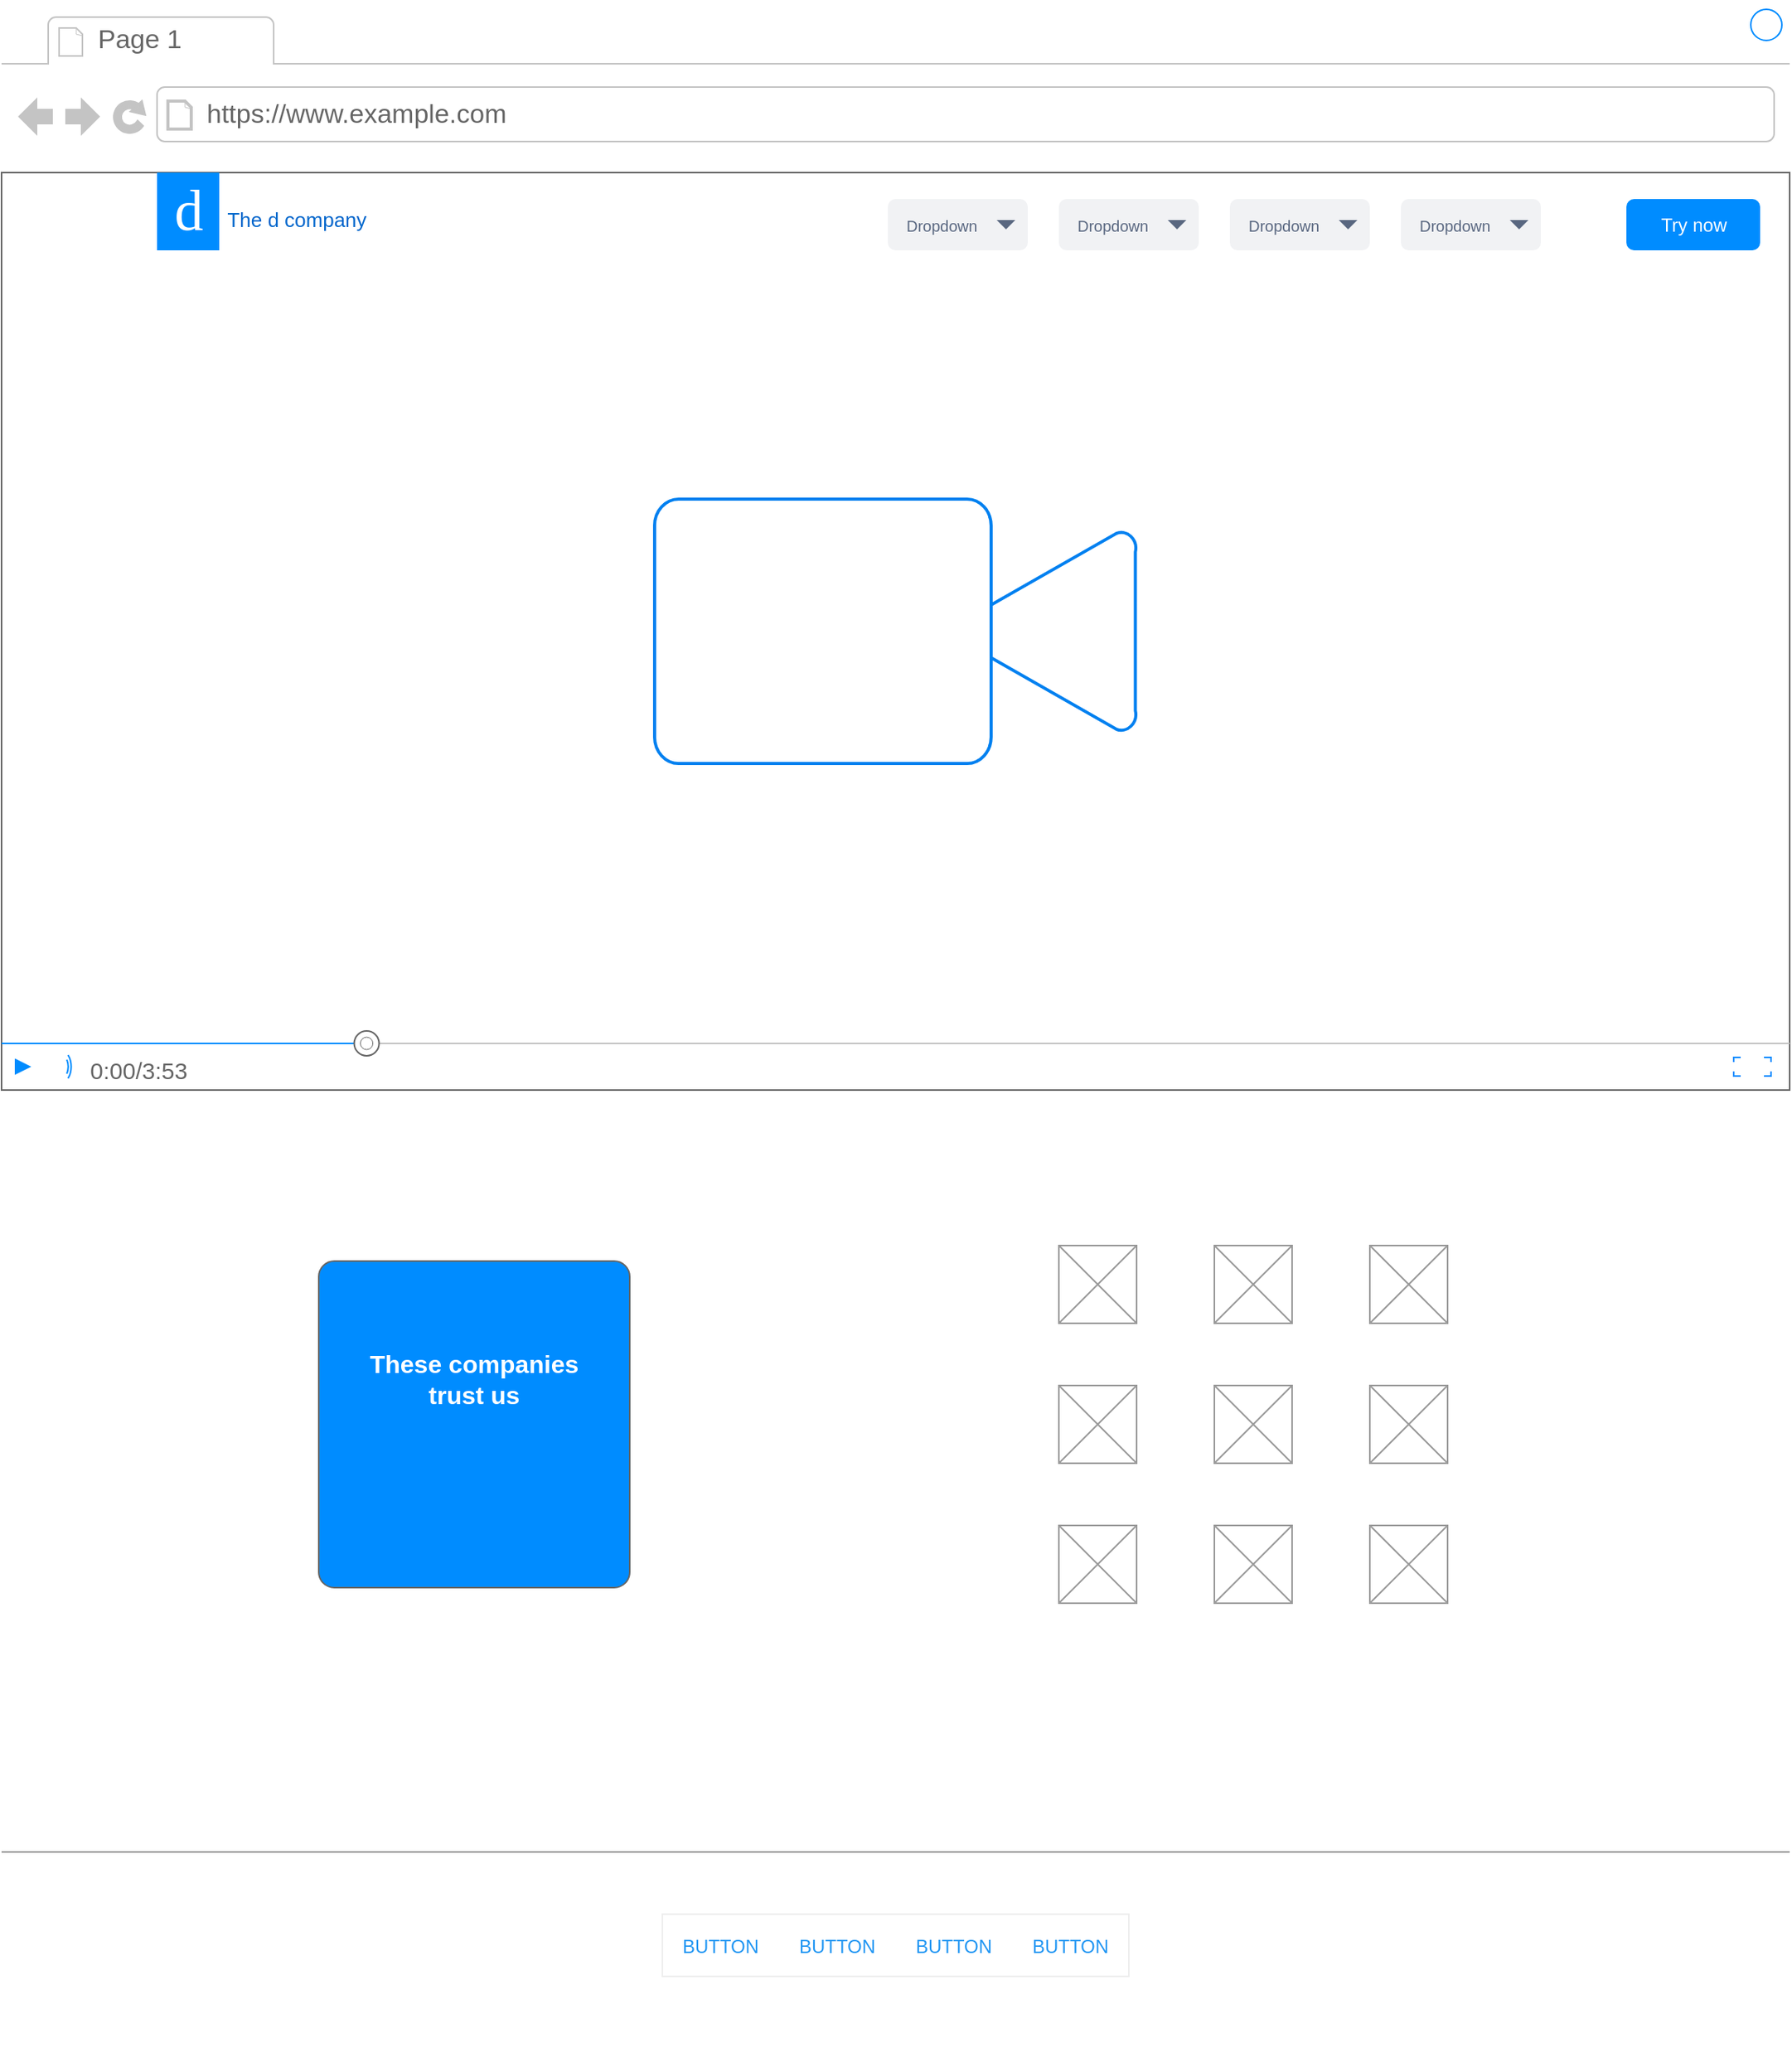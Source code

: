 <mxfile version="22.1.17" type="github">
  <diagram id="piDafpqhtRUU5qUU-vj8" name="Page-1">
    <mxGraphModel dx="1408" dy="748" grid="1" gridSize="10" guides="1" tooltips="1" connect="1" arrows="1" fold="1" page="1" pageScale="1" pageWidth="827" pageHeight="1169" math="0" shadow="0">
      <root>
        <mxCell id="0" />
        <mxCell id="1" parent="0" />
        <mxCell id="8962rQQDY3VNNf6We3Pp-1" value="" style="strokeWidth=1;shadow=0;dashed=0;align=center;html=1;shape=mxgraph.mockup.containers.browserWindow;rSize=0;strokeColor2=#008cff;strokeColor3=#c4c4c4;mainText=,;recursiveResize=0;strokeColor=#FFFFFF;fontColor=#FFFFFF;" parent="1" vertex="1">
          <mxGeometry x="10" y="10" width="1150" height="1330" as="geometry" />
        </mxCell>
        <mxCell id="8962rQQDY3VNNf6We3Pp-2" value="Page 1" style="strokeWidth=1;shadow=0;dashed=0;align=center;html=1;shape=mxgraph.mockup.containers.anchor;fontSize=17;fontColor=#666666;align=left;" parent="8962rQQDY3VNNf6We3Pp-1" vertex="1">
          <mxGeometry x="60" y="12" width="110" height="26" as="geometry" />
        </mxCell>
        <mxCell id="8962rQQDY3VNNf6We3Pp-3" value="https://www.example.com" style="strokeWidth=1;shadow=0;dashed=0;align=center;html=1;shape=mxgraph.mockup.containers.anchor;rSize=0;fontSize=17;fontColor=#666666;align=left;" parent="8962rQQDY3VNNf6We3Pp-1" vertex="1">
          <mxGeometry x="130" y="60" width="250" height="26" as="geometry" />
        </mxCell>
        <mxCell id="8962rQQDY3VNNf6We3Pp-4" value="" style="verticalLabelPosition=bottom;shadow=0;dashed=0;align=center;html=1;verticalAlign=top;strokeWidth=1;shape=mxgraph.mockup.containers.videoPlayer;strokeColor=#666666;strokeColor2=#008cff;strokeColor3=#c4c4c4;textColor=#666666;fillColor2=#008cff;barHeight=30;barPos=20;" parent="8962rQQDY3VNNf6We3Pp-1" vertex="1">
          <mxGeometry y="110" width="1150" height="590" as="geometry" />
        </mxCell>
        <mxCell id="8962rQQDY3VNNf6We3Pp-6" value="Dropdown" style="rounded=1;fillColor=#F1F2F4;strokeColor=none;html=1;fontColor=#596780;align=left;fontSize=10;spacingLeft=10" parent="8962rQQDY3VNNf6We3Pp-1" vertex="1">
          <mxGeometry x="900" y="127" width="90" height="33" as="geometry" />
        </mxCell>
        <mxCell id="8962rQQDY3VNNf6We3Pp-7" value="" style="shape=triangle;direction=south;fillColor=#596780;strokeColor=none;html=1" parent="8962rQQDY3VNNf6We3Pp-6" vertex="1">
          <mxGeometry x="1" y="0.5" width="12" height="6" relative="1" as="geometry">
            <mxPoint x="-20" y="-3" as="offset" />
          </mxGeometry>
        </mxCell>
        <mxCell id="8962rQQDY3VNNf6We3Pp-8" value="Dropdown" style="rounded=1;fillColor=#F1F2F4;strokeColor=none;html=1;fontColor=#596780;align=left;fontSize=10;spacingLeft=10" parent="8962rQQDY3VNNf6We3Pp-1" vertex="1">
          <mxGeometry x="790" y="127" width="90" height="33" as="geometry" />
        </mxCell>
        <mxCell id="8962rQQDY3VNNf6We3Pp-9" value="" style="shape=triangle;direction=south;fillColor=#596780;strokeColor=none;html=1" parent="8962rQQDY3VNNf6We3Pp-8" vertex="1">
          <mxGeometry x="1" y="0.5" width="12" height="6" relative="1" as="geometry">
            <mxPoint x="-20" y="-3" as="offset" />
          </mxGeometry>
        </mxCell>
        <mxCell id="8962rQQDY3VNNf6We3Pp-10" value="Dropdown" style="rounded=1;fillColor=#F1F2F4;strokeColor=none;html=1;fontColor=#596780;align=left;fontSize=10;spacingLeft=10" parent="8962rQQDY3VNNf6We3Pp-1" vertex="1">
          <mxGeometry x="680" y="127" width="90" height="33" as="geometry" />
        </mxCell>
        <mxCell id="8962rQQDY3VNNf6We3Pp-11" value="" style="shape=triangle;direction=south;fillColor=#596780;strokeColor=none;html=1" parent="8962rQQDY3VNNf6We3Pp-10" vertex="1">
          <mxGeometry x="1" y="0.5" width="12" height="6" relative="1" as="geometry">
            <mxPoint x="-20" y="-3" as="offset" />
          </mxGeometry>
        </mxCell>
        <mxCell id="8962rQQDY3VNNf6We3Pp-12" value="Dropdown" style="rounded=1;fillColor=#F1F2F4;strokeColor=none;html=1;fontColor=#596780;align=left;fontSize=10;spacingLeft=10" parent="8962rQQDY3VNNf6We3Pp-1" vertex="1">
          <mxGeometry x="570" y="127" width="90" height="33" as="geometry" />
        </mxCell>
        <mxCell id="8962rQQDY3VNNf6We3Pp-13" value="" style="shape=triangle;direction=south;fillColor=#596780;strokeColor=none;html=1" parent="8962rQQDY3VNNf6We3Pp-12" vertex="1">
          <mxGeometry x="1" y="0.5" width="12" height="6" relative="1" as="geometry">
            <mxPoint x="-20" y="-3" as="offset" />
          </mxGeometry>
        </mxCell>
        <mxCell id="8962rQQDY3VNNf6We3Pp-14" value="Try now" style="rounded=1;align=center;strokeColor=none;html=1;fontColor=#ffffff;fontSize=12;fillColor=#008CFF;" parent="8962rQQDY3VNNf6We3Pp-1" vertex="1">
          <mxGeometry x="1045" y="127" width="86" height="33" as="geometry" />
        </mxCell>
        <mxCell id="8962rQQDY3VNNf6We3Pp-16" value="The d company" style="text;html=1;strokeColor=none;fillColor=none;align=center;verticalAlign=middle;whiteSpace=wrap;rounded=0;fontSize=13;fontColor=#0066CC;" parent="8962rQQDY3VNNf6We3Pp-1" vertex="1">
          <mxGeometry x="140" y="130" width="100" height="20" as="geometry" />
        </mxCell>
        <mxCell id="8962rQQDY3VNNf6We3Pp-17" value="" style="html=1;verticalLabelPosition=bottom;align=center;labelBackgroundColor=#ffffff;verticalAlign=top;strokeWidth=2;strokeColor=#0080F0;shadow=0;dashed=0;shape=mxgraph.ios7.icons.video_conversation;fontSize=13;fontColor=#0066CC;" parent="8962rQQDY3VNNf6We3Pp-1" vertex="1">
          <mxGeometry x="420" y="320" width="310" height="170" as="geometry" />
        </mxCell>
        <mxCell id="8962rQQDY3VNNf6We3Pp-18" value="" style="verticalLabelPosition=bottom;shadow=0;dashed=0;align=center;html=1;verticalAlign=top;strokeWidth=1;shape=mxgraph.mockup.graphics.simpleIcon;strokeColor=#999999;fontSize=13;fontColor=#0066CC;" parent="8962rQQDY3VNNf6We3Pp-1" vertex="1">
          <mxGeometry x="680" y="800" width="50" height="50" as="geometry" />
        </mxCell>
        <mxCell id="8962rQQDY3VNNf6We3Pp-19" value="" style="verticalLabelPosition=bottom;shadow=0;dashed=0;align=center;html=1;verticalAlign=top;strokeWidth=1;shape=mxgraph.mockup.graphics.simpleIcon;strokeColor=#999999;fontSize=13;fontColor=#0066CC;" parent="8962rQQDY3VNNf6We3Pp-1" vertex="1">
          <mxGeometry x="780" y="800" width="50" height="50" as="geometry" />
        </mxCell>
        <mxCell id="8962rQQDY3VNNf6We3Pp-20" value="" style="verticalLabelPosition=bottom;shadow=0;dashed=0;align=center;html=1;verticalAlign=top;strokeWidth=1;shape=mxgraph.mockup.graphics.simpleIcon;strokeColor=#999999;fontSize=13;fontColor=#0066CC;" parent="8962rQQDY3VNNf6We3Pp-1" vertex="1">
          <mxGeometry x="880" y="800" width="50" height="50" as="geometry" />
        </mxCell>
        <mxCell id="8962rQQDY3VNNf6We3Pp-21" value="" style="verticalLabelPosition=bottom;shadow=0;dashed=0;align=center;html=1;verticalAlign=top;strokeWidth=1;shape=mxgraph.mockup.graphics.simpleIcon;strokeColor=#999999;fontSize=13;fontColor=#0066CC;" parent="8962rQQDY3VNNf6We3Pp-1" vertex="1">
          <mxGeometry x="680" y="890" width="50" height="50" as="geometry" />
        </mxCell>
        <mxCell id="8962rQQDY3VNNf6We3Pp-22" value="" style="verticalLabelPosition=bottom;shadow=0;dashed=0;align=center;html=1;verticalAlign=top;strokeWidth=1;shape=mxgraph.mockup.graphics.simpleIcon;strokeColor=#999999;fontSize=13;fontColor=#0066CC;" parent="8962rQQDY3VNNf6We3Pp-1" vertex="1">
          <mxGeometry x="780" y="890" width="50" height="50" as="geometry" />
        </mxCell>
        <mxCell id="8962rQQDY3VNNf6We3Pp-23" value="" style="verticalLabelPosition=bottom;shadow=0;dashed=0;align=center;html=1;verticalAlign=top;strokeWidth=1;shape=mxgraph.mockup.graphics.simpleIcon;strokeColor=#999999;fontSize=13;fontColor=#0066CC;" parent="8962rQQDY3VNNf6We3Pp-1" vertex="1">
          <mxGeometry x="880" y="890" width="50" height="50" as="geometry" />
        </mxCell>
        <mxCell id="8962rQQDY3VNNf6We3Pp-24" value="" style="verticalLabelPosition=bottom;shadow=0;dashed=0;align=center;html=1;verticalAlign=top;strokeWidth=1;shape=mxgraph.mockup.graphics.simpleIcon;strokeColor=#999999;fontSize=13;fontColor=#0066CC;" parent="8962rQQDY3VNNf6We3Pp-1" vertex="1">
          <mxGeometry x="680" y="980" width="50" height="50" as="geometry" />
        </mxCell>
        <mxCell id="8962rQQDY3VNNf6We3Pp-25" value="" style="verticalLabelPosition=bottom;shadow=0;dashed=0;align=center;html=1;verticalAlign=top;strokeWidth=1;shape=mxgraph.mockup.graphics.simpleIcon;strokeColor=#999999;fontSize=13;fontColor=#0066CC;" parent="8962rQQDY3VNNf6We3Pp-1" vertex="1">
          <mxGeometry x="780" y="980" width="50" height="50" as="geometry" />
        </mxCell>
        <mxCell id="8962rQQDY3VNNf6We3Pp-26" value="" style="verticalLabelPosition=bottom;shadow=0;dashed=0;align=center;html=1;verticalAlign=top;strokeWidth=1;shape=mxgraph.mockup.graphics.simpleIcon;strokeColor=#999999;fontSize=13;fontColor=#0066CC;" parent="8962rQQDY3VNNf6We3Pp-1" vertex="1">
          <mxGeometry x="880" y="980" width="50" height="50" as="geometry" />
        </mxCell>
        <mxCell id="8962rQQDY3VNNf6We3Pp-27" value="" style="strokeWidth=1;shadow=0;dashed=0;align=center;html=1;shape=mxgraph.mockup.buttons.multiButton;fillColor=#008cff;strokeColor=#666666;mainText=;subText=;fontSize=13;fontColor=#0066CC;" parent="8962rQQDY3VNNf6We3Pp-1" vertex="1">
          <mxGeometry x="204" y="810" width="200" height="210" as="geometry" />
        </mxCell>
        <mxCell id="8962rQQDY3VNNf6We3Pp-28" value="These companies&lt;br&gt;trust us" style="strokeWidth=1;shadow=0;dashed=0;align=center;html=1;shape=mxgraph.mockup.anchor;fontSize=16;fontColor=#ffffff;fontStyle=1;whiteSpace=wrap;" parent="8962rQQDY3VNNf6We3Pp-27" vertex="1">
          <mxGeometry y="33.6" width="200" height="84" as="geometry" />
        </mxCell>
        <mxCell id="8962rQQDY3VNNf6We3Pp-29" value="" style="strokeWidth=1;shadow=0;dashed=0;align=center;html=1;shape=mxgraph.mockup.anchor;fontSize=12;fontColor=#ffffff;fontStyle=1;whiteSpace=wrap;" parent="8962rQQDY3VNNf6We3Pp-27" vertex="1">
          <mxGeometry y="126" width="200" height="42" as="geometry" />
        </mxCell>
        <mxCell id="8962rQQDY3VNNf6We3Pp-35" value="" style="verticalLabelPosition=bottom;shadow=0;dashed=0;align=center;html=1;verticalAlign=top;strokeWidth=1;shape=mxgraph.mockup.markup.line;strokeColor=#999999;fillColor=#008CFF;fontSize=13;fontColor=#0066CC;" parent="8962rQQDY3VNNf6We3Pp-1" vertex="1">
          <mxGeometry y="1180" width="1150" height="20" as="geometry" />
        </mxCell>
        <mxCell id="8962rQQDY3VNNf6We3Pp-30" value="" style="shape=rect;fillColor=#ffffff;strokeColor=#eeeeee;shadow=0;fontSize=13;fontColor=#0066CC;" parent="8962rQQDY3VNNf6We3Pp-1" vertex="1">
          <mxGeometry x="425" y="1230" width="300" height="40" as="geometry" />
        </mxCell>
        <mxCell id="8962rQQDY3VNNf6We3Pp-31" value="BUTTON" style="shape=rect;strokeColor=none;fillColor=none;fontSize=12;fontColor=#2196F3;dashed=0;" parent="8962rQQDY3VNNf6We3Pp-30" vertex="1">
          <mxGeometry width="75" height="40" as="geometry" />
        </mxCell>
        <mxCell id="8962rQQDY3VNNf6We3Pp-32" value="BUTTON" style="shape=rect;strokeColor=none;fillColor=none;fontSize=12;fontColor=#2196F3;dashed=0;" parent="8962rQQDY3VNNf6We3Pp-30" vertex="1">
          <mxGeometry x="75" width="75" height="40" as="geometry" />
        </mxCell>
        <mxCell id="8962rQQDY3VNNf6We3Pp-33" value="BUTTON" style="shape=rect;strokeColor=none;fillColor=none;fontSize=12;fontColor=#2196F3;dashed=0;" parent="8962rQQDY3VNNf6We3Pp-30" vertex="1">
          <mxGeometry x="150" width="75" height="40" as="geometry" />
        </mxCell>
        <mxCell id="8962rQQDY3VNNf6We3Pp-34" value="BUTTON" style="shape=rect;strokeColor=none;fillColor=none;fontSize=12;fontColor=#2196F3;dashed=0;" parent="8962rQQDY3VNNf6We3Pp-30" vertex="1">
          <mxGeometry x="225" width="75" height="40" as="geometry" />
        </mxCell>
        <mxCell id="8962rQQDY3VNNf6We3Pp-36" value="" style="shape=image;html=1;verticalAlign=top;verticalLabelPosition=bottom;labelBackgroundColor=#ffffff;imageAspect=0;aspect=fixed;image=https://cdn3.iconfinder.com/data/icons/peelicons-vol-1/50/LinkedIn-128.png;fillColor=#008CFF;fontSize=13;fontColor=#0066CC;" parent="8962rQQDY3VNNf6We3Pp-1" vertex="1">
          <mxGeometry x="870" y="1235" width="30" height="30" as="geometry" />
        </mxCell>
        <mxCell id="8962rQQDY3VNNf6We3Pp-37" value="" style="shape=image;html=1;verticalAlign=top;verticalLabelPosition=bottom;labelBackgroundColor=#ffffff;imageAspect=0;aspect=fixed;image=https://cdn3.iconfinder.com/data/icons/peelicons-vol-1/50/Facebook-128.png;fillColor=#008CFF;fontSize=13;fontColor=#0066CC;" parent="8962rQQDY3VNNf6We3Pp-1" vertex="1">
          <mxGeometry x="920" y="1235" width="30" height="30" as="geometry" />
        </mxCell>
        <mxCell id="8962rQQDY3VNNf6We3Pp-38" value="" style="shape=image;html=1;verticalAlign=top;verticalLabelPosition=bottom;labelBackgroundColor=#ffffff;imageAspect=0;aspect=fixed;image=https://cdn3.iconfinder.com/data/icons/peelicons-vol-1/50/Twitter-128.png;fillColor=#008CFF;fontSize=13;fontColor=#0066CC;" parent="8962rQQDY3VNNf6We3Pp-1" vertex="1">
          <mxGeometry x="970" y="1235" width="30" height="30" as="geometry" />
        </mxCell>
        <mxCell id="seymav8gBYocV3_De4xC-2" value="d" style="text;html=1;align=center;verticalAlign=middle;resizable=0;points=[];autosize=1;fontSize=37;fontFamily=Tahoma;fillColor=#008CFF;fontColor=#FFFFFF;" parent="8962rQQDY3VNNf6We3Pp-1" vertex="1">
          <mxGeometry x="100" y="110" width="40" height="50" as="geometry" />
        </mxCell>
      </root>
    </mxGraphModel>
  </diagram>
</mxfile>
